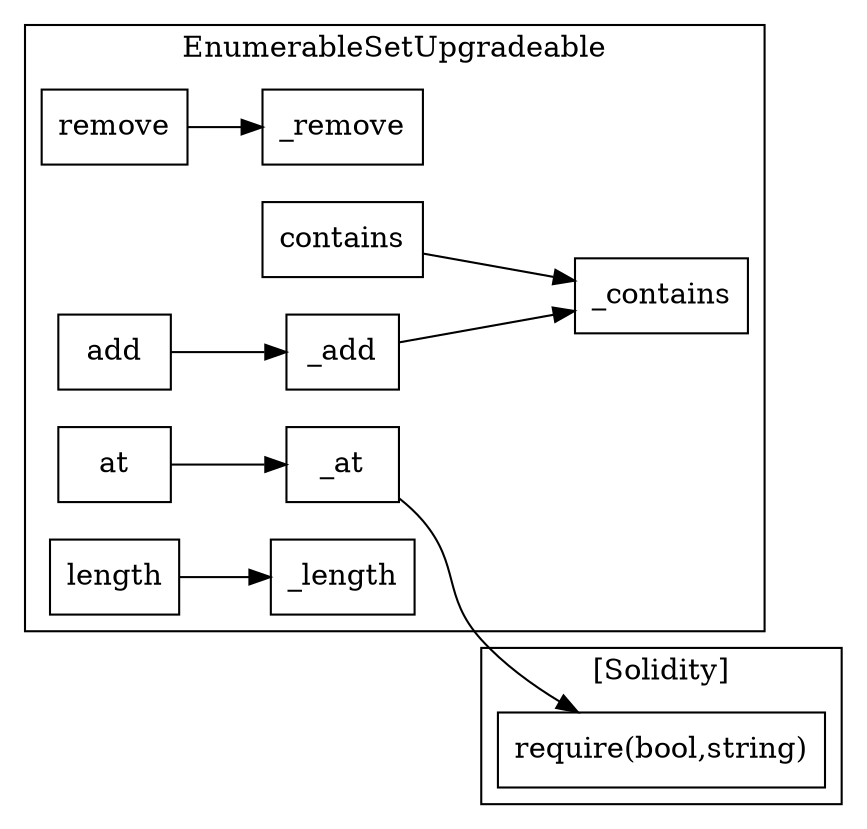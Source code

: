 strict digraph {
rankdir="LR"
node [shape=box]
subgraph cluster_763_EnumerableSetUpgradeable {
label = "EnumerableSetUpgradeable"
"763_remove" [label="remove"]
"763_at" [label="at"]
"763_add" [label="add"]
"763__length" [label="_length"]
"763__at" [label="_at"]
"763__remove" [label="_remove"]
"763_contains" [label="contains"]
"763__contains" [label="_contains"]
"763_length" [label="length"]
"763__add" [label="_add"]
"763_contains" -> "763__contains"
"763__add" -> "763__contains"
"763_at" -> "763__at"
"763_length" -> "763__length"
"763_add" -> "763__add"
"763_remove" -> "763__remove"
}subgraph cluster_solidity {
label = "[Solidity]"
"require(bool,string)" 
"763__at" -> "require(bool,string)"
}
}